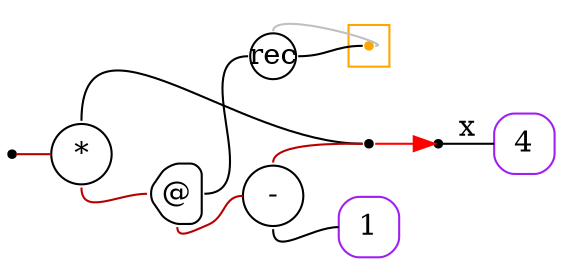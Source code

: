 digraph G {
  rankdir=LR;
  edge[arrowhead=none,arrowtail=none];
  node[fixedsize=true,shape=circle]
  size="9.201041666666667,5.219270833333334";
  labeldistance=0;
  nodesep=.175;
  ranksep=.175;

 nd1[shape=point];
 nd68[label="rec",tooltip="nd68-RecurGraph",style=rounded,width=.3,height=.3,color="#000000"];
   subgraph cluster_nd72 {
     graph[style=fill,color="orange"];
     ndcluster_nd72[tooltip="nd72",orientation=90,shape=point,color="orange"];
   };
   nd14[label="4",tooltip="nd14-ConstGraph",style=rounded,orientation=90,shape=square,width=.4,height=.4,color="purple"];
 nd42[label="*",tooltip="nd42-BinOpGraph",style=rounded,width=.4,height=.4,color="#000000"];
 nd45[label="@",tooltip="nd45-AppGraph",style=rounded,orientation=90,shape=house,width=.4,height=.4,color="#000000"];
 nd49[label="-",tooltip="nd49-BinOpGraph",style=rounded,width=.4,height=.4,color="#000000"];
   nd55[label="1",tooltip="nd55-ConstGraph",style=rounded,orientation=90,shape=square,width=.4,height=.4,color="purple"];
 nd59[label=" ",tooltip="nd59-ContractGraph",style=rounded,orientation=90,shape=point];
 nd61[label=" ",tooltip="nd61-ContractGraph",style=rounded,orientation=90,shape=point];

  nd49->nd55[tailport=s,headport=w];
  nd45->nd68[tailport=e,headport=w,color=black,arrowhead=none,arrowtail=none];
  nd45->nd49[tailport=s,headport=w,color="#b70000",arrowhead=none,arrowtail=none];
  nd42->nd45[tailport=s,headport=w,color="#b70000",arrowhead=none,arrowtail=none];
  nd49->nd59[tailport=n,headport=w,color="#b70000",arrowhead=none,arrowtail=none];
  nd42->nd59[tailport=n,headport=w];
  nd1->nd42[label="",tailport=e,headport=w,color="#b70000",arrowhead=none,arrowtail=none];
  nd59->nd61[tailport=e,headport=w,color=red,arrowhead=normal];
  nd61->nd14[label="x",tailport=e,headport=w];
  nd68->ndcluster_nd72[dir=back,headport=e,tailport=n,color=grey,arrowhead=none,arrowtail=none];
  nd68->ndcluster_nd72[tailport=e,headport=w];
}